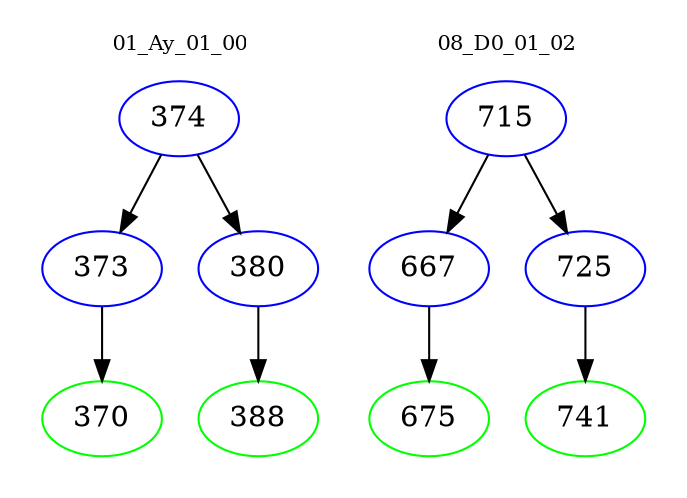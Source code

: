 digraph{
subgraph cluster_0 {
color = white
label = "01_Ay_01_00";
fontsize=10;
T0_374 [label="374", color="blue"]
T0_374 -> T0_373 [color="black"]
T0_373 [label="373", color="blue"]
T0_373 -> T0_370 [color="black"]
T0_370 [label="370", color="green"]
T0_374 -> T0_380 [color="black"]
T0_380 [label="380", color="blue"]
T0_380 -> T0_388 [color="black"]
T0_388 [label="388", color="green"]
}
subgraph cluster_1 {
color = white
label = "08_D0_01_02";
fontsize=10;
T1_715 [label="715", color="blue"]
T1_715 -> T1_667 [color="black"]
T1_667 [label="667", color="blue"]
T1_667 -> T1_675 [color="black"]
T1_675 [label="675", color="green"]
T1_715 -> T1_725 [color="black"]
T1_725 [label="725", color="blue"]
T1_725 -> T1_741 [color="black"]
T1_741 [label="741", color="green"]
}
}
